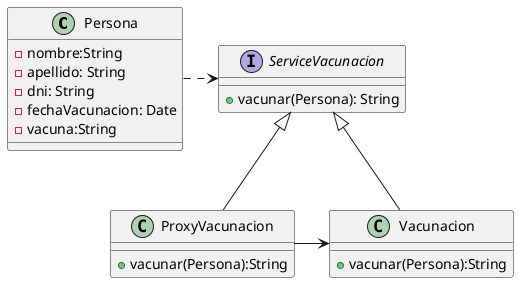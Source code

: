 @startuml
'https://plantuml.com/sequence-diagram

class Persona
{
-nombre:String
-apellido: String
-dni: String
-fechaVacunacion: Date
-vacuna:String
}

interface ServiceVacunacion{
+vacunar(Persona): String
}

class ProxyVacunacion{
+vacunar(Persona):String
}

class Vacunacion
{
+vacunar(Persona):String
}

ProxyVacunacion -u-|> ServiceVacunacion
Vacunacion -u-|> ServiceVacunacion
Vacunacion <-l- ProxyVacunacion
ServiceVacunacion <.l. Persona
@enduml